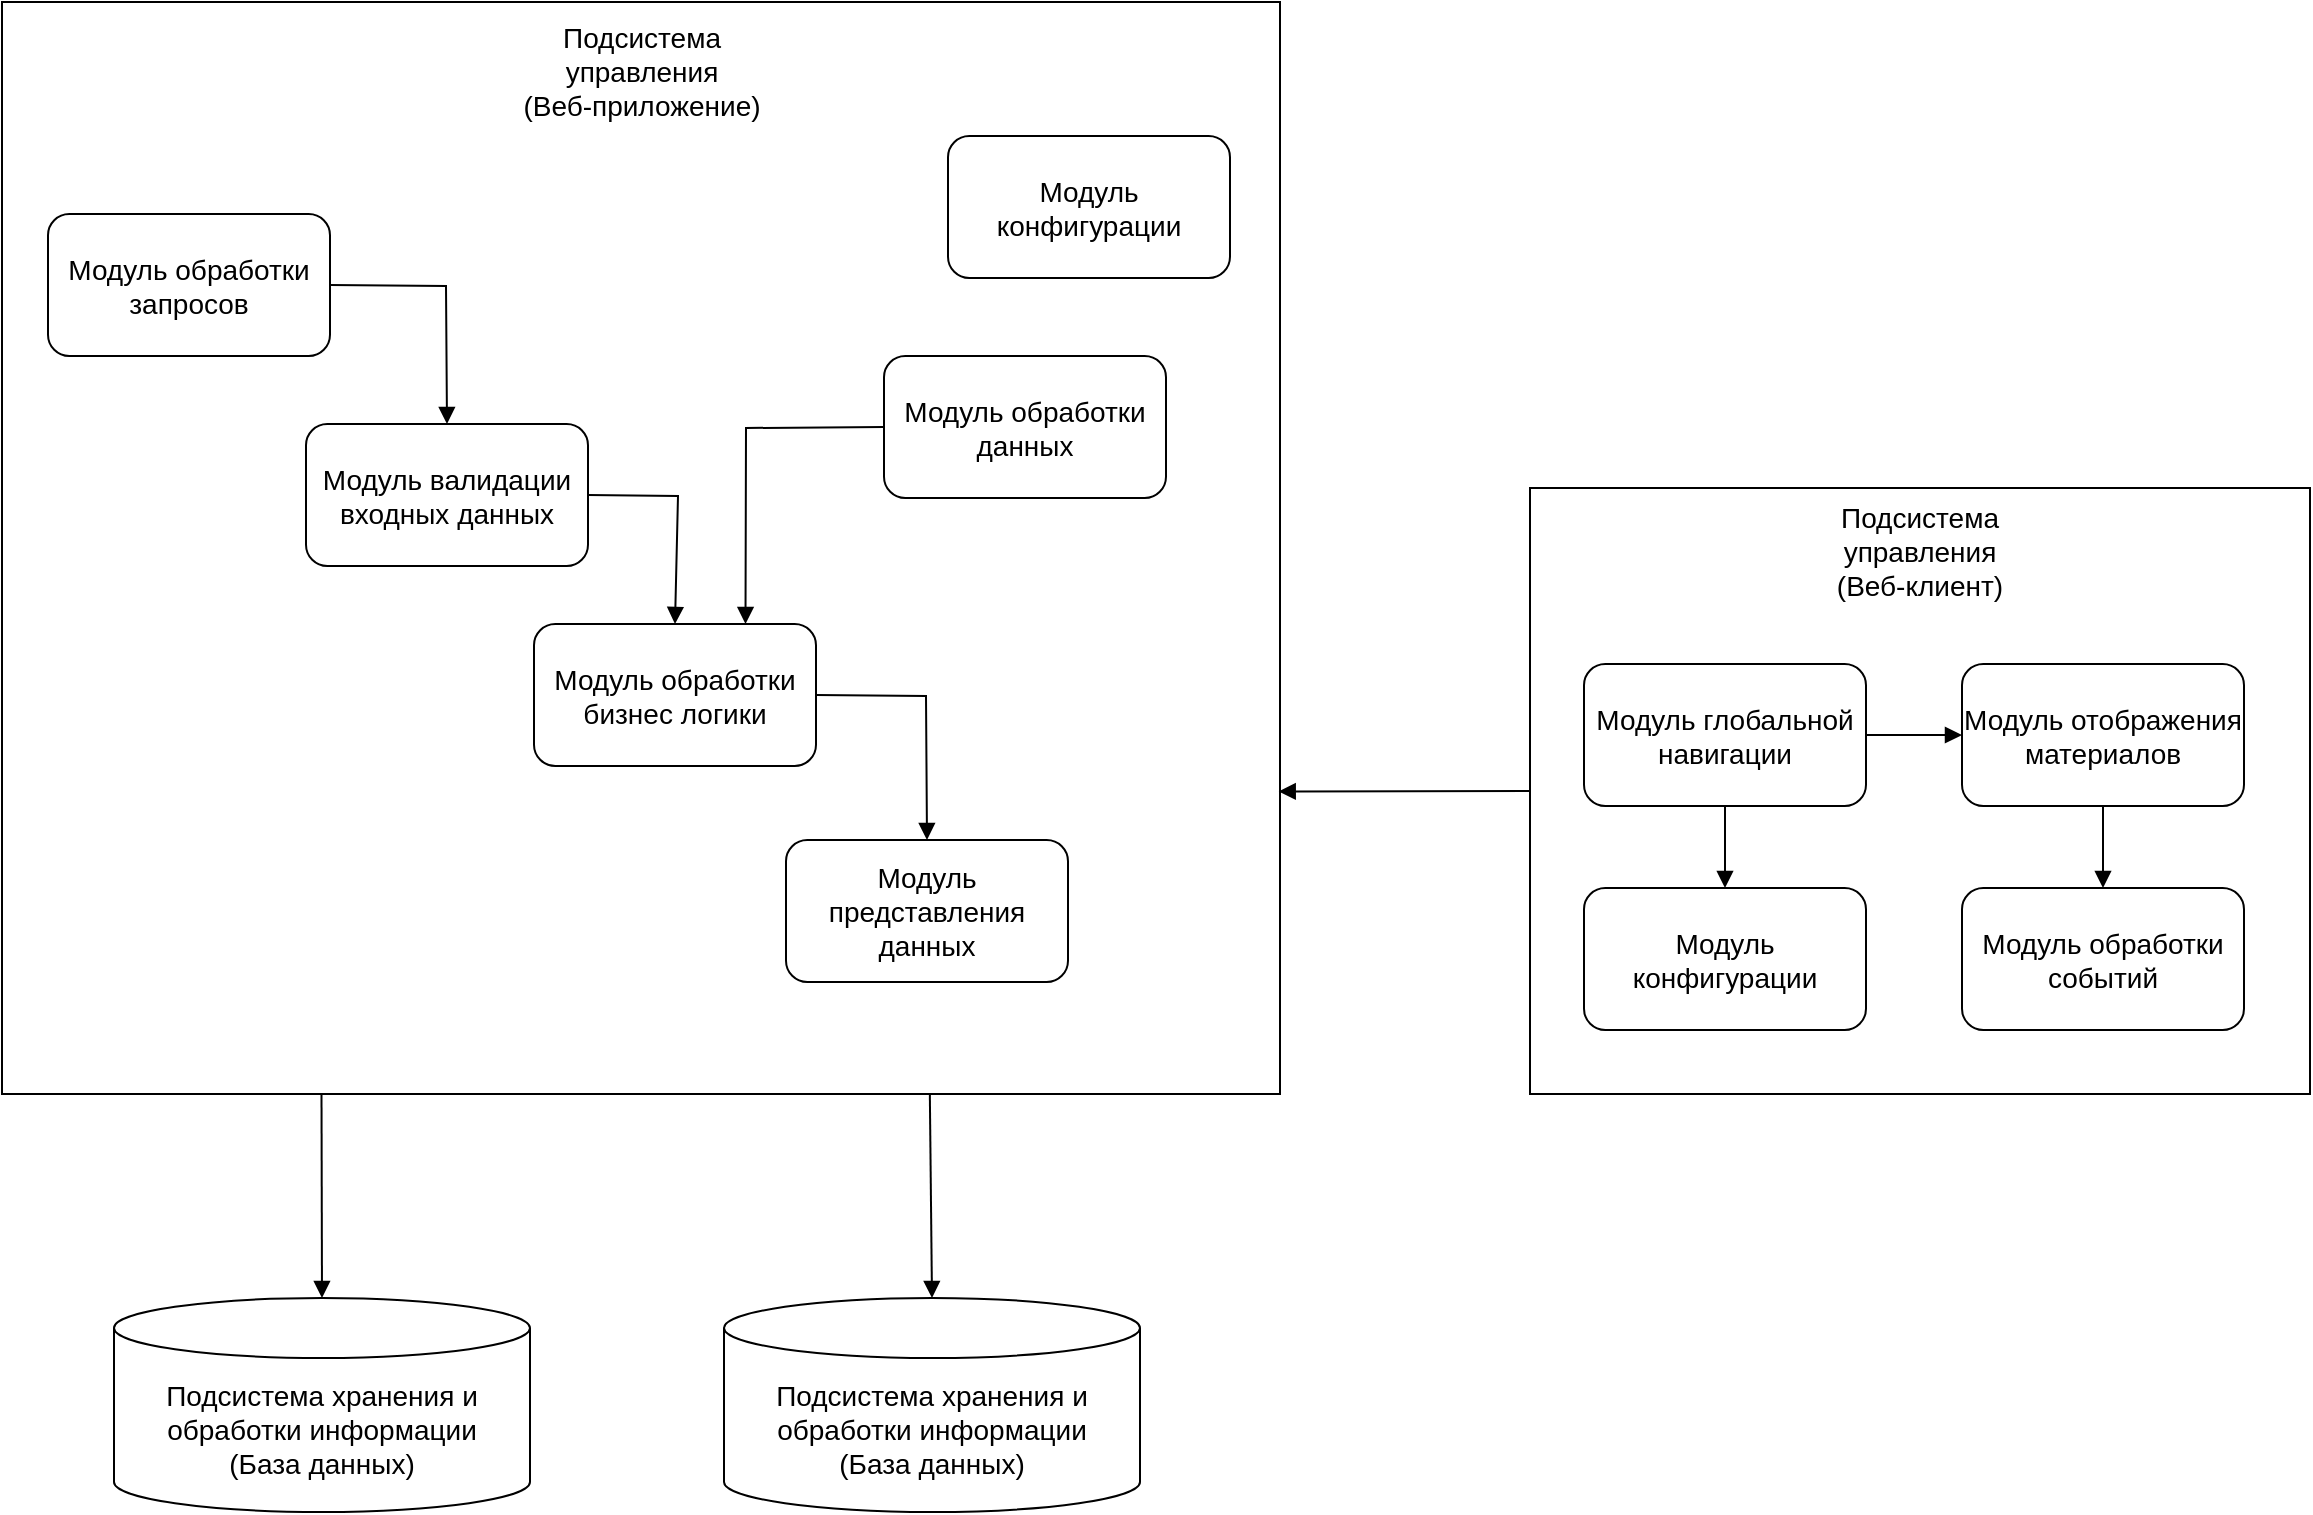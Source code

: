 <mxfile version="26.2.14">
  <diagram name="Страница — 1" id="MQPULtHkgzObFFU5r6HC">
    <mxGraphModel dx="1158" dy="594" grid="0" gridSize="10" guides="1" tooltips="1" connect="1" arrows="1" fold="1" page="1" pageScale="1" pageWidth="827" pageHeight="1169" math="0" shadow="0">
      <root>
        <mxCell id="0" />
        <mxCell id="1" parent="0" />
        <mxCell id="YYaS3FiG0FSDye9E1mfT-6" value="" style="rounded=0;whiteSpace=wrap;html=1;" vertex="1" parent="1">
          <mxGeometry x="30" y="108" width="639" height="546" as="geometry" />
        </mxCell>
        <mxCell id="YYaS3FiG0FSDye9E1mfT-7" value="&lt;font style=&quot;font-size: 14px;&quot;&gt;Подсистема управления&lt;/font&gt;&lt;div&gt;&lt;font style=&quot;font-size: 14px;&quot;&gt;(Веб-приложение)&lt;/font&gt;&lt;/div&gt;" style="text;html=1;align=center;verticalAlign=middle;whiteSpace=wrap;rounded=0;movable=1;resizable=1;rotatable=1;deletable=1;editable=1;locked=0;connectable=1;" vertex="1" parent="1">
          <mxGeometry x="279.5" y="127" width="140" height="31" as="geometry" />
        </mxCell>
        <mxCell id="YYaS3FiG0FSDye9E1mfT-18" value="&lt;font style=&quot;font-size: 14px;&quot;&gt;Модуль конфигурации&lt;/font&gt;" style="rounded=1;whiteSpace=wrap;html=1;" vertex="1" parent="1">
          <mxGeometry x="503" y="175" width="141" height="71" as="geometry" />
        </mxCell>
        <mxCell id="YYaS3FiG0FSDye9E1mfT-21" value="&lt;font style=&quot;font-size: 14px;&quot;&gt;Модуль обработки запросов&lt;/font&gt;" style="rounded=1;whiteSpace=wrap;html=1;" vertex="1" parent="1">
          <mxGeometry x="53" y="214" width="141" height="71" as="geometry" />
        </mxCell>
        <mxCell id="YYaS3FiG0FSDye9E1mfT-23" value="&lt;font style=&quot;font-size: 14px;&quot;&gt;Модуль обработки данных&lt;/font&gt;" style="rounded=1;whiteSpace=wrap;html=1;" vertex="1" parent="1">
          <mxGeometry x="471" y="285" width="141" height="71" as="geometry" />
        </mxCell>
        <mxCell id="YYaS3FiG0FSDye9E1mfT-24" value="&lt;font style=&quot;font-size: 14px;&quot;&gt;Модуль представления данных&lt;/font&gt;" style="rounded=1;whiteSpace=wrap;html=1;" vertex="1" parent="1">
          <mxGeometry x="422" y="527" width="141" height="71" as="geometry" />
        </mxCell>
        <mxCell id="YYaS3FiG0FSDye9E1mfT-25" value="&lt;font style=&quot;font-size: 14px;&quot;&gt;Модуль обработки бизнес логики&lt;/font&gt;" style="rounded=1;whiteSpace=wrap;html=1;" vertex="1" parent="1">
          <mxGeometry x="296" y="419" width="141" height="71" as="geometry" />
        </mxCell>
        <mxCell id="YYaS3FiG0FSDye9E1mfT-26" value="&lt;font style=&quot;font-size: 14px;&quot;&gt;Модуль валидации входных данных&lt;/font&gt;" style="rounded=1;whiteSpace=wrap;html=1;" vertex="1" parent="1">
          <mxGeometry x="182" y="319" width="141" height="71" as="geometry" />
        </mxCell>
        <mxCell id="YYaS3FiG0FSDye9E1mfT-27" value="" style="endArrow=block;html=1;rounded=0;endFill=1;exitX=1;exitY=0.5;exitDx=0;exitDy=0;entryX=0.5;entryY=0;entryDx=0;entryDy=0;" edge="1" parent="1" source="YYaS3FiG0FSDye9E1mfT-21" target="YYaS3FiG0FSDye9E1mfT-26">
          <mxGeometry width="50" height="50" relative="1" as="geometry">
            <mxPoint x="895" y="220" as="sourcePoint" />
            <mxPoint x="945" y="170" as="targetPoint" />
            <Array as="points">
              <mxPoint x="252" y="250" />
            </Array>
          </mxGeometry>
        </mxCell>
        <mxCell id="YYaS3FiG0FSDye9E1mfT-34" value="" style="endArrow=block;html=1;rounded=0;endFill=1;exitX=1;exitY=0.5;exitDx=0;exitDy=0;entryX=0.5;entryY=0;entryDx=0;entryDy=0;" edge="1" parent="1" source="YYaS3FiG0FSDye9E1mfT-26" target="YYaS3FiG0FSDye9E1mfT-25">
          <mxGeometry width="50" height="50" relative="1" as="geometry">
            <mxPoint x="905" y="230" as="sourcePoint" />
            <mxPoint x="955" y="180" as="targetPoint" />
            <Array as="points">
              <mxPoint x="368" y="355" />
            </Array>
          </mxGeometry>
        </mxCell>
        <mxCell id="YYaS3FiG0FSDye9E1mfT-35" value="" style="endArrow=block;html=1;rounded=0;endFill=1;exitX=0;exitY=0.5;exitDx=0;exitDy=0;entryX=0.75;entryY=0;entryDx=0;entryDy=0;" edge="1" parent="1" source="YYaS3FiG0FSDye9E1mfT-23" target="YYaS3FiG0FSDye9E1mfT-25">
          <mxGeometry width="50" height="50" relative="1" as="geometry">
            <mxPoint x="915" y="240" as="sourcePoint" />
            <mxPoint x="965" y="190" as="targetPoint" />
            <Array as="points">
              <mxPoint x="402" y="321" />
            </Array>
          </mxGeometry>
        </mxCell>
        <mxCell id="YYaS3FiG0FSDye9E1mfT-36" value="" style="endArrow=block;html=1;rounded=0;endFill=1;exitX=1;exitY=0.5;exitDx=0;exitDy=0;entryX=0.5;entryY=0;entryDx=0;entryDy=0;" edge="1" parent="1" source="YYaS3FiG0FSDye9E1mfT-25" target="YYaS3FiG0FSDye9E1mfT-24">
          <mxGeometry width="50" height="50" relative="1" as="geometry">
            <mxPoint x="925" y="250" as="sourcePoint" />
            <mxPoint x="975" y="200" as="targetPoint" />
            <Array as="points">
              <mxPoint x="492" y="455" />
            </Array>
          </mxGeometry>
        </mxCell>
        <mxCell id="YYaS3FiG0FSDye9E1mfT-38" value="" style="endArrow=block;html=1;rounded=0;endFill=1;exitX=0;exitY=0.5;exitDx=0;exitDy=0;entryX=0.999;entryY=0.723;entryDx=0;entryDy=0;entryPerimeter=0;" edge="1" parent="1" source="YYaS3FiG0FSDye9E1mfT-39" target="YYaS3FiG0FSDye9E1mfT-6">
          <mxGeometry width="50" height="50" relative="1" as="geometry">
            <mxPoint x="657" y="65" as="sourcePoint" />
            <mxPoint x="707" y="15" as="targetPoint" />
          </mxGeometry>
        </mxCell>
        <mxCell id="YYaS3FiG0FSDye9E1mfT-39" value="" style="rounded=0;whiteSpace=wrap;html=1;" vertex="1" parent="1">
          <mxGeometry x="794" y="351" width="390" height="303" as="geometry" />
        </mxCell>
        <mxCell id="YYaS3FiG0FSDye9E1mfT-40" value="&lt;font style=&quot;font-size: 14px;&quot;&gt;Подсистема управления&lt;/font&gt;&lt;div&gt;&lt;font style=&quot;font-size: 14px;&quot;&gt;(Веб-клиент)&lt;/font&gt;&lt;/div&gt;" style="text;html=1;align=center;verticalAlign=middle;whiteSpace=wrap;rounded=0;movable=1;resizable=1;rotatable=1;deletable=1;editable=1;locked=0;connectable=1;" vertex="1" parent="1">
          <mxGeometry x="919" y="367" width="140" height="31" as="geometry" />
        </mxCell>
        <mxCell id="YYaS3FiG0FSDye9E1mfT-22" value="&lt;font style=&quot;font-size: 14px;&quot;&gt;Модуль глобальной навигации&lt;/font&gt;" style="rounded=1;whiteSpace=wrap;html=1;" vertex="1" parent="1">
          <mxGeometry x="821" y="439" width="141" height="71" as="geometry" />
        </mxCell>
        <mxCell id="YYaS3FiG0FSDye9E1mfT-42" value="&lt;font style=&quot;font-size: 14px;&quot;&gt;Модуль отображения материалов&lt;/font&gt;" style="rounded=1;whiteSpace=wrap;html=1;" vertex="1" parent="1">
          <mxGeometry x="1010" y="439" width="141" height="71" as="geometry" />
        </mxCell>
        <mxCell id="YYaS3FiG0FSDye9E1mfT-43" value="&lt;font style=&quot;font-size: 14px;&quot;&gt;Модуль конфигурации&lt;/font&gt;" style="rounded=1;whiteSpace=wrap;html=1;" vertex="1" parent="1">
          <mxGeometry x="821" y="551" width="141" height="71" as="geometry" />
        </mxCell>
        <mxCell id="YYaS3FiG0FSDye9E1mfT-44" value="&lt;font style=&quot;font-size: 14px;&quot;&gt;Модуль обработки событий&lt;/font&gt;" style="rounded=1;whiteSpace=wrap;html=1;" vertex="1" parent="1">
          <mxGeometry x="1010" y="551" width="141" height="71" as="geometry" />
        </mxCell>
        <mxCell id="YYaS3FiG0FSDye9E1mfT-45" value="" style="endArrow=block;html=1;rounded=0;endFill=1;exitX=0.5;exitY=1;exitDx=0;exitDy=0;entryX=0.5;entryY=0;entryDx=0;entryDy=0;" edge="1" parent="1" source="YYaS3FiG0FSDye9E1mfT-22" target="YYaS3FiG0FSDye9E1mfT-43">
          <mxGeometry width="50" height="50" relative="1" as="geometry">
            <mxPoint x="1244" y="199" as="sourcePoint" />
            <mxPoint x="1118" y="199" as="targetPoint" />
          </mxGeometry>
        </mxCell>
        <mxCell id="YYaS3FiG0FSDye9E1mfT-48" value="" style="endArrow=block;html=1;rounded=0;endFill=1;exitX=1;exitY=0.5;exitDx=0;exitDy=0;entryX=0;entryY=0.5;entryDx=0;entryDy=0;" edge="1" parent="1" source="YYaS3FiG0FSDye9E1mfT-22" target="YYaS3FiG0FSDye9E1mfT-42">
          <mxGeometry width="50" height="50" relative="1" as="geometry">
            <mxPoint x="1274" y="229" as="sourcePoint" />
            <mxPoint x="1148" y="229" as="targetPoint" />
          </mxGeometry>
        </mxCell>
        <mxCell id="YYaS3FiG0FSDye9E1mfT-49" value="" style="endArrow=block;html=1;rounded=0;endFill=1;exitX=0.5;exitY=1;exitDx=0;exitDy=0;entryX=0.5;entryY=0;entryDx=0;entryDy=0;" edge="1" parent="1" source="YYaS3FiG0FSDye9E1mfT-42" target="YYaS3FiG0FSDye9E1mfT-44">
          <mxGeometry width="50" height="50" relative="1" as="geometry">
            <mxPoint x="1284" y="239" as="sourcePoint" />
            <mxPoint x="1158" y="239" as="targetPoint" />
          </mxGeometry>
        </mxCell>
        <mxCell id="YYaS3FiG0FSDye9E1mfT-50" value="&lt;font style=&quot;font-size: 14px;&quot;&gt;Подсистема хранения и обработки информации&lt;/font&gt;&lt;div&gt;&lt;font style=&quot;font-size: 14px;&quot;&gt;(База данных)&lt;/font&gt;&lt;/div&gt;" style="shape=cylinder3;whiteSpace=wrap;html=1;boundedLbl=1;backgroundOutline=1;size=15;" vertex="1" parent="1">
          <mxGeometry x="86" y="756" width="208" height="107" as="geometry" />
        </mxCell>
        <mxCell id="YYaS3FiG0FSDye9E1mfT-52" value="&lt;font style=&quot;font-size: 14px;&quot;&gt;Подсистема хранения и обработки информации&lt;/font&gt;&lt;div&gt;&lt;font style=&quot;font-size: 14px;&quot;&gt;(База данных)&lt;/font&gt;&lt;/div&gt;" style="shape=cylinder3;whiteSpace=wrap;html=1;boundedLbl=1;backgroundOutline=1;size=15;" vertex="1" parent="1">
          <mxGeometry x="391" y="756" width="208" height="107" as="geometry" />
        </mxCell>
        <mxCell id="YYaS3FiG0FSDye9E1mfT-53" value="" style="endArrow=block;html=1;rounded=0;endFill=1;exitX=0.25;exitY=1;exitDx=0;exitDy=0;entryX=0.5;entryY=0;entryDx=0;entryDy=0;entryPerimeter=0;" edge="1" parent="1" source="YYaS3FiG0FSDye9E1mfT-6" target="YYaS3FiG0FSDye9E1mfT-50">
          <mxGeometry width="50" height="50" relative="1" as="geometry">
            <mxPoint x="778" y="778" as="sourcePoint" />
            <mxPoint x="652" y="778" as="targetPoint" />
          </mxGeometry>
        </mxCell>
        <mxCell id="YYaS3FiG0FSDye9E1mfT-54" value="" style="endArrow=block;html=1;rounded=0;endFill=1;exitX=0.726;exitY=0.999;exitDx=0;exitDy=0;entryX=0.5;entryY=0;entryDx=0;entryDy=0;entryPerimeter=0;exitPerimeter=0;" edge="1" parent="1" source="YYaS3FiG0FSDye9E1mfT-6" target="YYaS3FiG0FSDye9E1mfT-52">
          <mxGeometry width="50" height="50" relative="1" as="geometry">
            <mxPoint x="788" y="788" as="sourcePoint" />
            <mxPoint x="662" y="788" as="targetPoint" />
          </mxGeometry>
        </mxCell>
      </root>
    </mxGraphModel>
  </diagram>
</mxfile>
